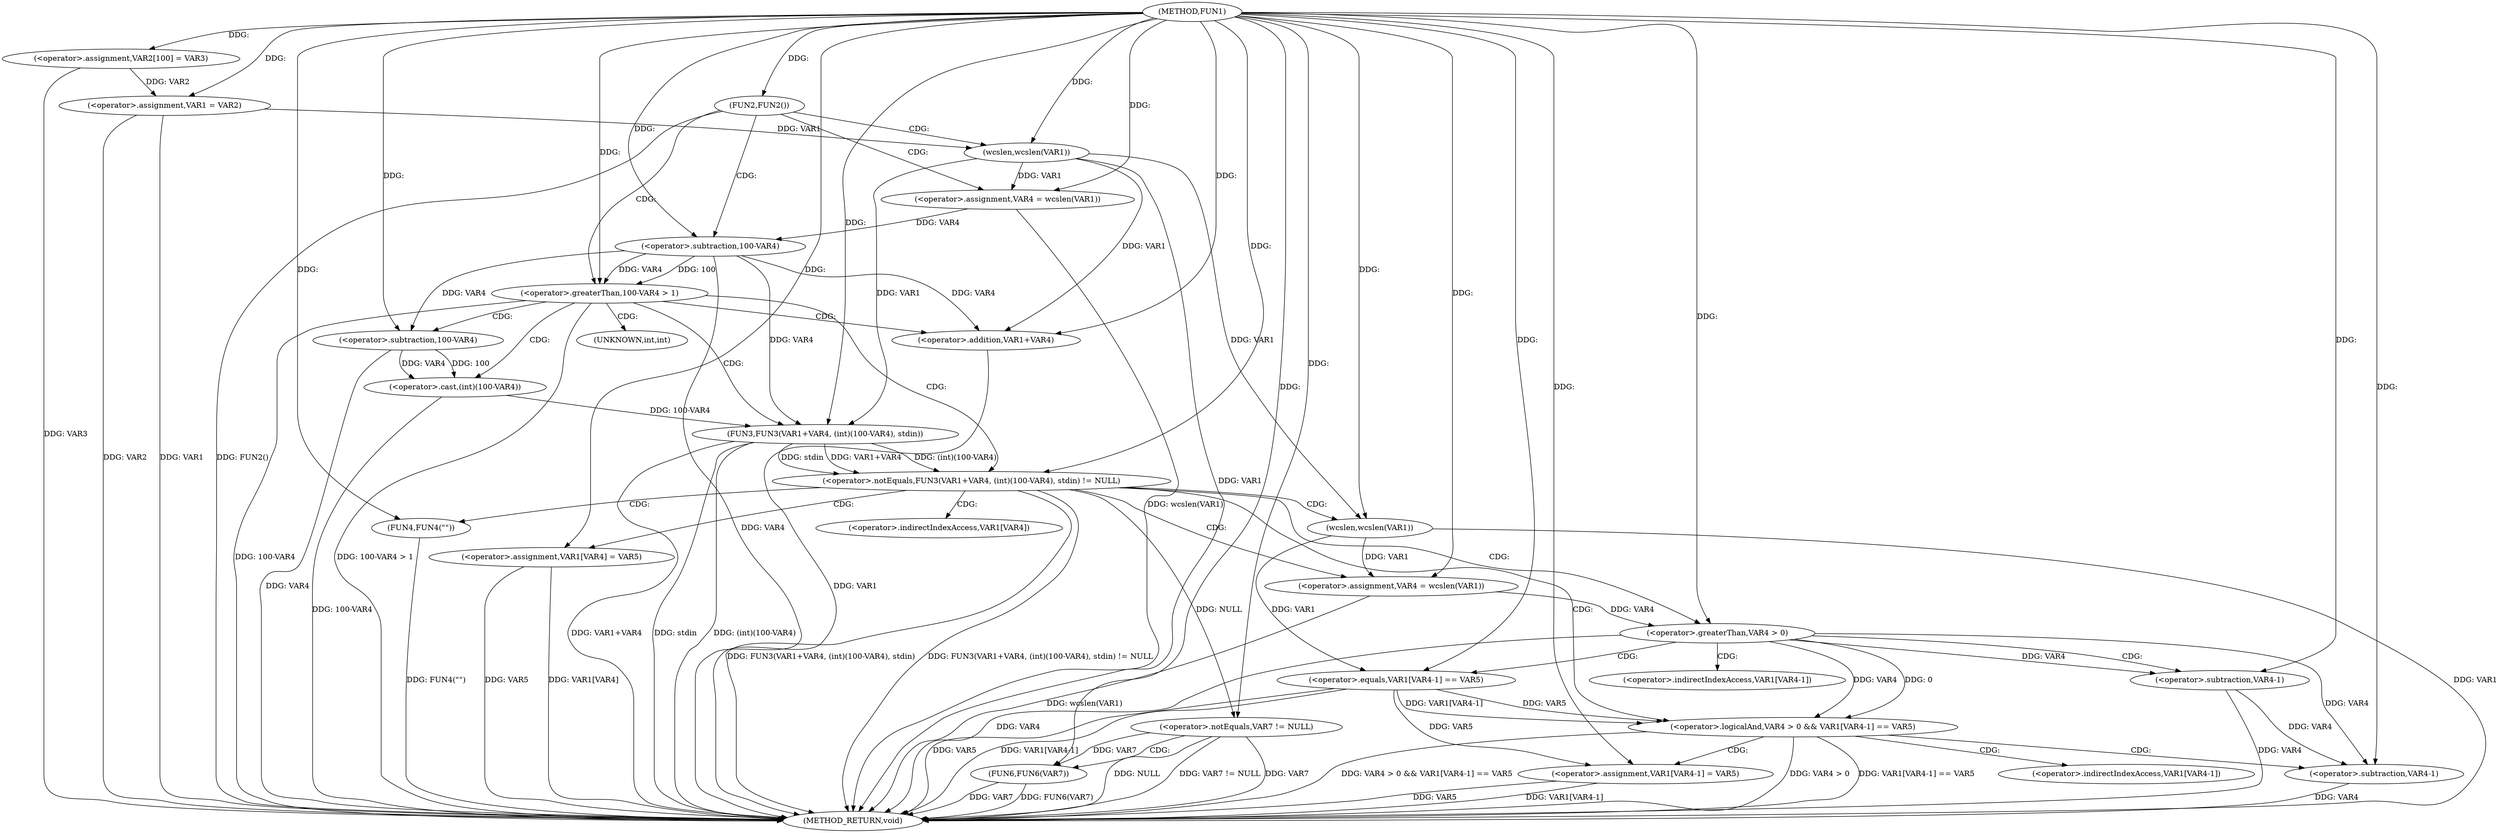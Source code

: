 digraph FUN1 {  
"1000100" [label = "(METHOD,FUN1)" ]
"1000182" [label = "(METHOD_RETURN,void)" ]
"1000104" [label = "(<operator>.assignment,VAR2[100] = VAR3)" ]
"1000107" [label = "(<operator>.assignment,VAR1 = VAR2)" ]
"1000111" [label = "(FUN2,FUN2())" ]
"1000115" [label = "(<operator>.assignment,VAR4 = wcslen(VAR1))" ]
"1000117" [label = "(wcslen,wcslen(VAR1))" ]
"1000120" [label = "(<operator>.greaterThan,100-VAR4 > 1)" ]
"1000121" [label = "(<operator>.subtraction,100-VAR4)" ]
"1000127" [label = "(<operator>.notEquals,FUN3(VAR1+VAR4, (int)(100-VAR4), stdin) != NULL)" ]
"1000128" [label = "(FUN3,FUN3(VAR1+VAR4, (int)(100-VAR4), stdin))" ]
"1000129" [label = "(<operator>.addition,VAR1+VAR4)" ]
"1000132" [label = "(<operator>.cast,(int)(100-VAR4))" ]
"1000134" [label = "(<operator>.subtraction,100-VAR4)" ]
"1000140" [label = "(<operator>.assignment,VAR4 = wcslen(VAR1))" ]
"1000142" [label = "(wcslen,wcslen(VAR1))" ]
"1000145" [label = "(<operator>.logicalAnd,VAR4 > 0 && VAR1[VAR4-1] == VAR5)" ]
"1000146" [label = "(<operator>.greaterThan,VAR4 > 0)" ]
"1000149" [label = "(<operator>.equals,VAR1[VAR4-1] == VAR5)" ]
"1000152" [label = "(<operator>.subtraction,VAR4-1)" ]
"1000157" [label = "(<operator>.assignment,VAR1[VAR4-1] = VAR5)" ]
"1000160" [label = "(<operator>.subtraction,VAR4-1)" ]
"1000166" [label = "(FUN4,FUN4(\"\"))" ]
"1000168" [label = "(<operator>.assignment,VAR1[VAR4] = VAR5)" ]
"1000176" [label = "(<operator>.notEquals,VAR7 != NULL)" ]
"1000180" [label = "(FUN6,FUN6(VAR7))" ]
"1000133" [label = "(UNKNOWN,int,int)" ]
"1000150" [label = "(<operator>.indirectIndexAccess,VAR1[VAR4-1])" ]
"1000158" [label = "(<operator>.indirectIndexAccess,VAR1[VAR4-1])" ]
"1000169" [label = "(<operator>.indirectIndexAccess,VAR1[VAR4])" ]
  "1000107" -> "1000182"  [ label = "DDG: VAR1"] 
  "1000168" -> "1000182"  [ label = "DDG: VAR1[VAR4]"] 
  "1000180" -> "1000182"  [ label = "DDG: VAR7"] 
  "1000117" -> "1000182"  [ label = "DDG: VAR1"] 
  "1000120" -> "1000182"  [ label = "DDG: 100-VAR4 > 1"] 
  "1000127" -> "1000182"  [ label = "DDG: FUN3(VAR1+VAR4, (int)(100-VAR4), stdin)"] 
  "1000176" -> "1000182"  [ label = "DDG: NULL"] 
  "1000115" -> "1000182"  [ label = "DDG: wcslen(VAR1)"] 
  "1000129" -> "1000182"  [ label = "DDG: VAR1"] 
  "1000168" -> "1000182"  [ label = "DDG: VAR5"] 
  "1000140" -> "1000182"  [ label = "DDG: wcslen(VAR1)"] 
  "1000121" -> "1000182"  [ label = "DDG: VAR4"] 
  "1000128" -> "1000182"  [ label = "DDG: (int)(100-VAR4)"] 
  "1000166" -> "1000182"  [ label = "DDG: FUN4(\"\")"] 
  "1000128" -> "1000182"  [ label = "DDG: VAR1+VAR4"] 
  "1000149" -> "1000182"  [ label = "DDG: VAR5"] 
  "1000157" -> "1000182"  [ label = "DDG: VAR1[VAR4-1]"] 
  "1000132" -> "1000182"  [ label = "DDG: 100-VAR4"] 
  "1000120" -> "1000182"  [ label = "DDG: 100-VAR4"] 
  "1000180" -> "1000182"  [ label = "DDG: FUN6(VAR7)"] 
  "1000145" -> "1000182"  [ label = "DDG: VAR1[VAR4-1] == VAR5"] 
  "1000176" -> "1000182"  [ label = "DDG: VAR7 != NULL"] 
  "1000127" -> "1000182"  [ label = "DDG: FUN3(VAR1+VAR4, (int)(100-VAR4), stdin) != NULL"] 
  "1000152" -> "1000182"  [ label = "DDG: VAR4"] 
  "1000142" -> "1000182"  [ label = "DDG: VAR1"] 
  "1000134" -> "1000182"  [ label = "DDG: VAR4"] 
  "1000145" -> "1000182"  [ label = "DDG: VAR4 > 0 && VAR1[VAR4-1] == VAR5"] 
  "1000176" -> "1000182"  [ label = "DDG: VAR7"] 
  "1000149" -> "1000182"  [ label = "DDG: VAR1[VAR4-1]"] 
  "1000157" -> "1000182"  [ label = "DDG: VAR5"] 
  "1000145" -> "1000182"  [ label = "DDG: VAR4 > 0"] 
  "1000146" -> "1000182"  [ label = "DDG: VAR4"] 
  "1000111" -> "1000182"  [ label = "DDG: FUN2()"] 
  "1000160" -> "1000182"  [ label = "DDG: VAR4"] 
  "1000128" -> "1000182"  [ label = "DDG: stdin"] 
  "1000104" -> "1000182"  [ label = "DDG: VAR3"] 
  "1000107" -> "1000182"  [ label = "DDG: VAR2"] 
  "1000100" -> "1000104"  [ label = "DDG: "] 
  "1000104" -> "1000107"  [ label = "DDG: VAR2"] 
  "1000100" -> "1000107"  [ label = "DDG: "] 
  "1000100" -> "1000111"  [ label = "DDG: "] 
  "1000117" -> "1000115"  [ label = "DDG: VAR1"] 
  "1000100" -> "1000115"  [ label = "DDG: "] 
  "1000107" -> "1000117"  [ label = "DDG: VAR1"] 
  "1000100" -> "1000117"  [ label = "DDG: "] 
  "1000121" -> "1000120"  [ label = "DDG: 100"] 
  "1000121" -> "1000120"  [ label = "DDG: VAR4"] 
  "1000100" -> "1000121"  [ label = "DDG: "] 
  "1000115" -> "1000121"  [ label = "DDG: VAR4"] 
  "1000100" -> "1000120"  [ label = "DDG: "] 
  "1000128" -> "1000127"  [ label = "DDG: VAR1+VAR4"] 
  "1000128" -> "1000127"  [ label = "DDG: (int)(100-VAR4)"] 
  "1000128" -> "1000127"  [ label = "DDG: stdin"] 
  "1000117" -> "1000128"  [ label = "DDG: VAR1"] 
  "1000100" -> "1000128"  [ label = "DDG: "] 
  "1000121" -> "1000128"  [ label = "DDG: VAR4"] 
  "1000117" -> "1000129"  [ label = "DDG: VAR1"] 
  "1000100" -> "1000129"  [ label = "DDG: "] 
  "1000121" -> "1000129"  [ label = "DDG: VAR4"] 
  "1000132" -> "1000128"  [ label = "DDG: 100-VAR4"] 
  "1000134" -> "1000132"  [ label = "DDG: 100"] 
  "1000134" -> "1000132"  [ label = "DDG: VAR4"] 
  "1000100" -> "1000134"  [ label = "DDG: "] 
  "1000121" -> "1000134"  [ label = "DDG: VAR4"] 
  "1000100" -> "1000127"  [ label = "DDG: "] 
  "1000142" -> "1000140"  [ label = "DDG: VAR1"] 
  "1000100" -> "1000140"  [ label = "DDG: "] 
  "1000100" -> "1000142"  [ label = "DDG: "] 
  "1000117" -> "1000142"  [ label = "DDG: VAR1"] 
  "1000146" -> "1000145"  [ label = "DDG: VAR4"] 
  "1000146" -> "1000145"  [ label = "DDG: 0"] 
  "1000140" -> "1000146"  [ label = "DDG: VAR4"] 
  "1000100" -> "1000146"  [ label = "DDG: "] 
  "1000149" -> "1000145"  [ label = "DDG: VAR1[VAR4-1]"] 
  "1000149" -> "1000145"  [ label = "DDG: VAR5"] 
  "1000142" -> "1000149"  [ label = "DDG: VAR1"] 
  "1000146" -> "1000152"  [ label = "DDG: VAR4"] 
  "1000100" -> "1000152"  [ label = "DDG: "] 
  "1000100" -> "1000149"  [ label = "DDG: "] 
  "1000149" -> "1000157"  [ label = "DDG: VAR5"] 
  "1000100" -> "1000157"  [ label = "DDG: "] 
  "1000152" -> "1000160"  [ label = "DDG: VAR4"] 
  "1000146" -> "1000160"  [ label = "DDG: VAR4"] 
  "1000100" -> "1000160"  [ label = "DDG: "] 
  "1000100" -> "1000166"  [ label = "DDG: "] 
  "1000100" -> "1000168"  [ label = "DDG: "] 
  "1000100" -> "1000176"  [ label = "DDG: "] 
  "1000127" -> "1000176"  [ label = "DDG: NULL"] 
  "1000176" -> "1000180"  [ label = "DDG: VAR7"] 
  "1000100" -> "1000180"  [ label = "DDG: "] 
  "1000111" -> "1000117"  [ label = "CDG: "] 
  "1000111" -> "1000121"  [ label = "CDG: "] 
  "1000111" -> "1000120"  [ label = "CDG: "] 
  "1000111" -> "1000115"  [ label = "CDG: "] 
  "1000120" -> "1000127"  [ label = "CDG: "] 
  "1000120" -> "1000128"  [ label = "CDG: "] 
  "1000120" -> "1000133"  [ label = "CDG: "] 
  "1000120" -> "1000132"  [ label = "CDG: "] 
  "1000120" -> "1000129"  [ label = "CDG: "] 
  "1000120" -> "1000134"  [ label = "CDG: "] 
  "1000127" -> "1000142"  [ label = "CDG: "] 
  "1000127" -> "1000166"  [ label = "CDG: "] 
  "1000127" -> "1000169"  [ label = "CDG: "] 
  "1000127" -> "1000168"  [ label = "CDG: "] 
  "1000127" -> "1000145"  [ label = "CDG: "] 
  "1000127" -> "1000146"  [ label = "CDG: "] 
  "1000127" -> "1000140"  [ label = "CDG: "] 
  "1000145" -> "1000157"  [ label = "CDG: "] 
  "1000145" -> "1000158"  [ label = "CDG: "] 
  "1000145" -> "1000160"  [ label = "CDG: "] 
  "1000146" -> "1000152"  [ label = "CDG: "] 
  "1000146" -> "1000150"  [ label = "CDG: "] 
  "1000146" -> "1000149"  [ label = "CDG: "] 
  "1000176" -> "1000180"  [ label = "CDG: "] 
}
